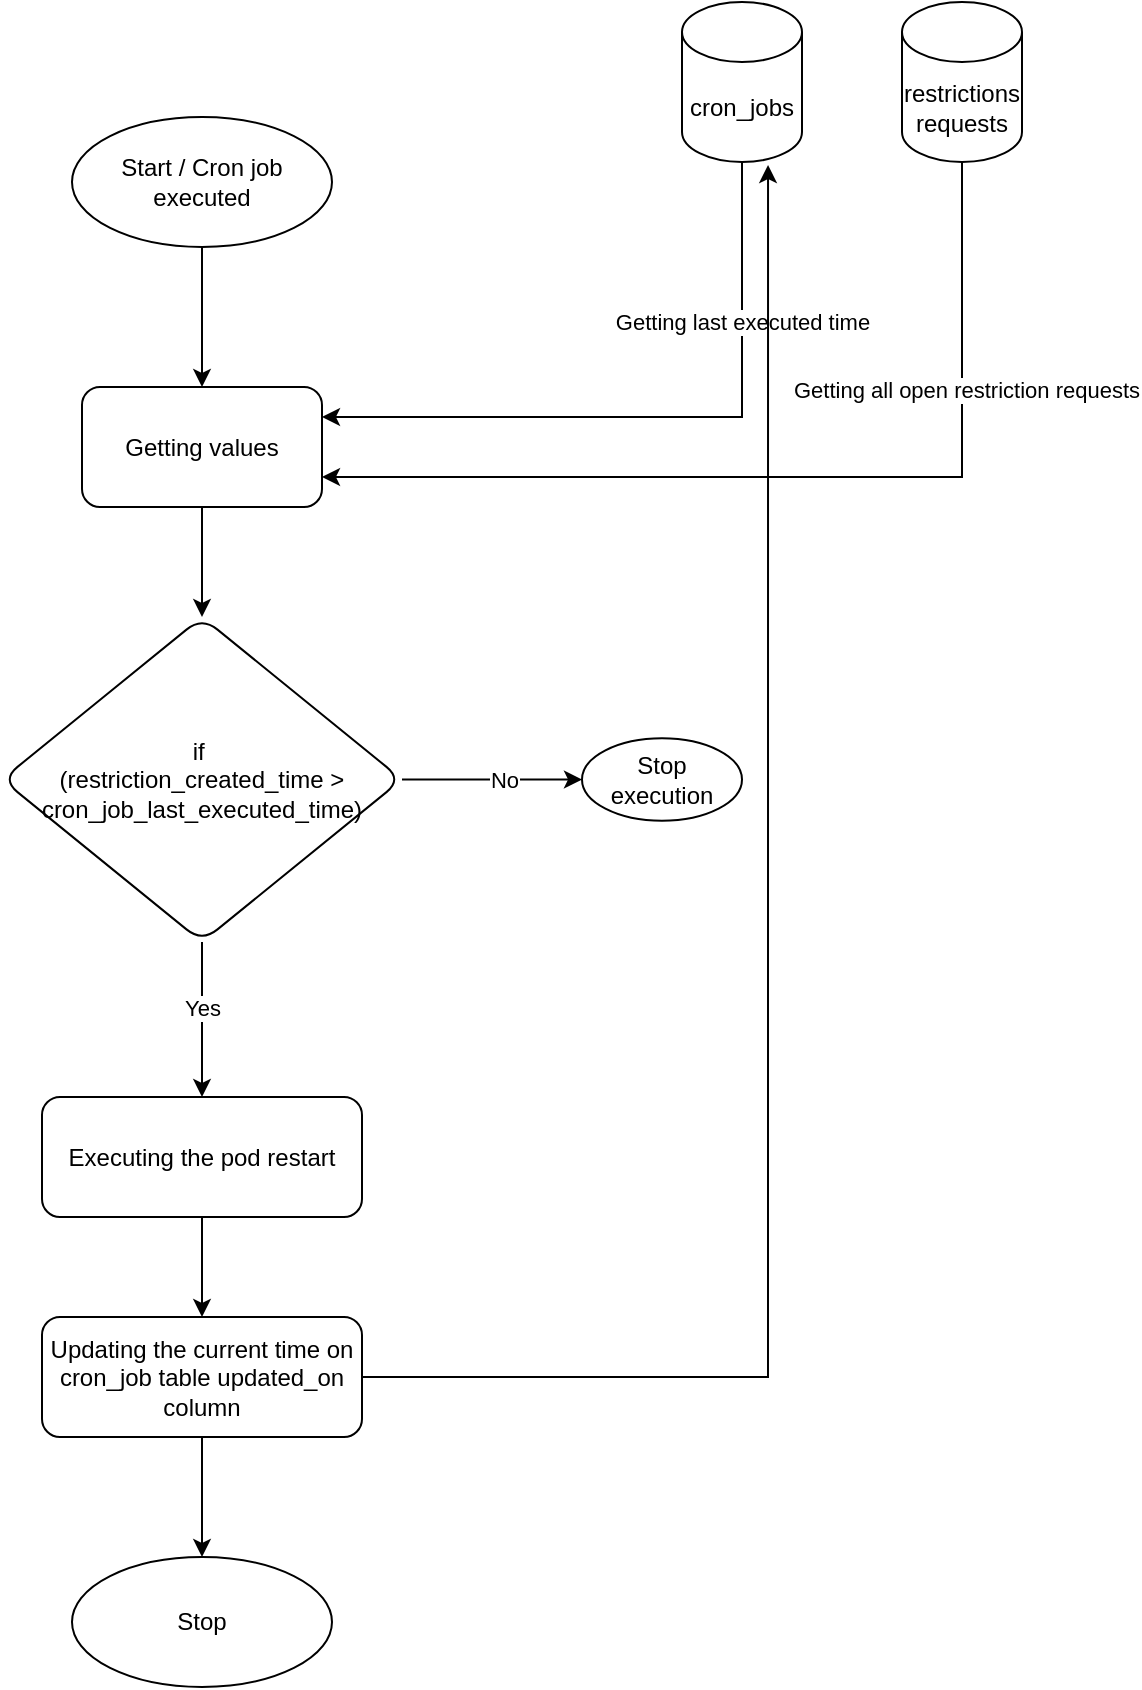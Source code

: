 <mxfile version="24.7.7">
  <diagram name="Page-1" id="vAOD8KEE5CEis8ILfhlD">
    <mxGraphModel dx="2346" dy="1234" grid="1" gridSize="10" guides="1" tooltips="1" connect="1" arrows="1" fold="1" page="1" pageScale="1" pageWidth="827" pageHeight="1169" math="0" shadow="0">
      <root>
        <mxCell id="0" />
        <mxCell id="1" parent="0" />
        <mxCell id="stXpBWwS-PEf_fCnOzC--5" value="" style="edgeStyle=orthogonalEdgeStyle;rounded=0;orthogonalLoop=1;jettySize=auto;html=1;" edge="1" parent="1" source="stXpBWwS-PEf_fCnOzC--1" target="stXpBWwS-PEf_fCnOzC--4">
          <mxGeometry relative="1" as="geometry" />
        </mxCell>
        <mxCell id="stXpBWwS-PEf_fCnOzC--1" value="Start / Cron job executed" style="ellipse;whiteSpace=wrap;html=1;" vertex="1" parent="1">
          <mxGeometry x="175" y="207.5" width="130" height="65" as="geometry" />
        </mxCell>
        <mxCell id="stXpBWwS-PEf_fCnOzC--14" value="" style="edgeStyle=orthogonalEdgeStyle;rounded=0;orthogonalLoop=1;jettySize=auto;html=1;" edge="1" parent="1" source="stXpBWwS-PEf_fCnOzC--4" target="stXpBWwS-PEf_fCnOzC--13">
          <mxGeometry relative="1" as="geometry" />
        </mxCell>
        <mxCell id="stXpBWwS-PEf_fCnOzC--4" value="Getting values" style="rounded=1;whiteSpace=wrap;html=1;" vertex="1" parent="1">
          <mxGeometry x="180" y="342.5" width="120" height="60" as="geometry" />
        </mxCell>
        <mxCell id="stXpBWwS-PEf_fCnOzC--7" style="edgeStyle=orthogonalEdgeStyle;rounded=0;orthogonalLoop=1;jettySize=auto;html=1;exitX=0.5;exitY=1;exitDx=0;exitDy=0;exitPerimeter=0;" edge="1" parent="1" source="stXpBWwS-PEf_fCnOzC--6">
          <mxGeometry relative="1" as="geometry">
            <mxPoint x="300" y="357.5" as="targetPoint" />
            <Array as="points">
              <mxPoint x="460" y="357.5" />
              <mxPoint x="300" y="357.5" />
            </Array>
          </mxGeometry>
        </mxCell>
        <mxCell id="stXpBWwS-PEf_fCnOzC--9" value="Getting last executed time" style="edgeLabel;html=1;align=center;verticalAlign=middle;resizable=0;points=[];" vertex="1" connectable="0" parent="stXpBWwS-PEf_fCnOzC--7">
          <mxGeometry x="-0.525" relative="1" as="geometry">
            <mxPoint as="offset" />
          </mxGeometry>
        </mxCell>
        <mxCell id="stXpBWwS-PEf_fCnOzC--6" value="cron_jobs" style="shape=cylinder3;whiteSpace=wrap;html=1;boundedLbl=1;backgroundOutline=1;size=15;" vertex="1" parent="1">
          <mxGeometry x="480" y="150" width="60" height="80" as="geometry" />
        </mxCell>
        <mxCell id="stXpBWwS-PEf_fCnOzC--11" style="edgeStyle=orthogonalEdgeStyle;rounded=0;orthogonalLoop=1;jettySize=auto;html=1;exitX=0.5;exitY=1;exitDx=0;exitDy=0;exitPerimeter=0;entryX=1;entryY=0.75;entryDx=0;entryDy=0;" edge="1" parent="1" source="stXpBWwS-PEf_fCnOzC--10" target="stXpBWwS-PEf_fCnOzC--4">
          <mxGeometry relative="1" as="geometry" />
        </mxCell>
        <mxCell id="stXpBWwS-PEf_fCnOzC--12" value="Getting all open restriction requests" style="edgeLabel;html=1;align=center;verticalAlign=middle;resizable=0;points=[];" vertex="1" connectable="0" parent="stXpBWwS-PEf_fCnOzC--11">
          <mxGeometry x="-0.524" y="2" relative="1" as="geometry">
            <mxPoint as="offset" />
          </mxGeometry>
        </mxCell>
        <mxCell id="stXpBWwS-PEf_fCnOzC--10" value="restrictions requests" style="shape=cylinder3;whiteSpace=wrap;html=1;boundedLbl=1;backgroundOutline=1;size=15;" vertex="1" parent="1">
          <mxGeometry x="590" y="150" width="60" height="80" as="geometry" />
        </mxCell>
        <mxCell id="stXpBWwS-PEf_fCnOzC--16" value="" style="edgeStyle=orthogonalEdgeStyle;rounded=0;orthogonalLoop=1;jettySize=auto;html=1;" edge="1" parent="1" source="stXpBWwS-PEf_fCnOzC--13" target="stXpBWwS-PEf_fCnOzC--15">
          <mxGeometry relative="1" as="geometry" />
        </mxCell>
        <mxCell id="stXpBWwS-PEf_fCnOzC--17" value="No" style="edgeLabel;html=1;align=center;verticalAlign=middle;resizable=0;points=[];" vertex="1" connectable="0" parent="stXpBWwS-PEf_fCnOzC--16">
          <mxGeometry x="-0.175" y="-2" relative="1" as="geometry">
            <mxPoint x="14" y="-2" as="offset" />
          </mxGeometry>
        </mxCell>
        <mxCell id="stXpBWwS-PEf_fCnOzC--19" value="" style="edgeStyle=orthogonalEdgeStyle;rounded=0;orthogonalLoop=1;jettySize=auto;html=1;" edge="1" parent="1" source="stXpBWwS-PEf_fCnOzC--13" target="stXpBWwS-PEf_fCnOzC--18">
          <mxGeometry relative="1" as="geometry" />
        </mxCell>
        <mxCell id="stXpBWwS-PEf_fCnOzC--34" value="Yes" style="edgeLabel;html=1;align=center;verticalAlign=middle;resizable=0;points=[];" vertex="1" connectable="0" parent="stXpBWwS-PEf_fCnOzC--19">
          <mxGeometry x="-0.161" relative="1" as="geometry">
            <mxPoint as="offset" />
          </mxGeometry>
        </mxCell>
        <mxCell id="stXpBWwS-PEf_fCnOzC--13" value="if&amp;nbsp;&lt;div&gt;(restriction_created_time &amp;gt; cron_job_last_executed_time)&lt;/div&gt;" style="rhombus;whiteSpace=wrap;html=1;rounded=1;" vertex="1" parent="1">
          <mxGeometry x="140" y="457.5" width="200" height="162.5" as="geometry" />
        </mxCell>
        <mxCell id="stXpBWwS-PEf_fCnOzC--15" value="Stop execution" style="ellipse;whiteSpace=wrap;html=1;rounded=1;" vertex="1" parent="1">
          <mxGeometry x="430" y="518.13" width="80" height="41.25" as="geometry" />
        </mxCell>
        <mxCell id="stXpBWwS-PEf_fCnOzC--23" value="" style="edgeStyle=orthogonalEdgeStyle;rounded=0;orthogonalLoop=1;jettySize=auto;html=1;" edge="1" parent="1" source="stXpBWwS-PEf_fCnOzC--18" target="stXpBWwS-PEf_fCnOzC--22">
          <mxGeometry relative="1" as="geometry" />
        </mxCell>
        <mxCell id="stXpBWwS-PEf_fCnOzC--18" value="Executing the pod restart" style="whiteSpace=wrap;html=1;rounded=1;" vertex="1" parent="1">
          <mxGeometry x="160" y="697.5" width="160" height="60" as="geometry" />
        </mxCell>
        <mxCell id="stXpBWwS-PEf_fCnOzC--25" style="edgeStyle=orthogonalEdgeStyle;rounded=0;orthogonalLoop=1;jettySize=auto;html=1;exitX=1;exitY=0.5;exitDx=0;exitDy=0;entryX=0.717;entryY=1.019;entryDx=0;entryDy=0;entryPerimeter=0;" edge="1" parent="1" source="stXpBWwS-PEf_fCnOzC--22" target="stXpBWwS-PEf_fCnOzC--6">
          <mxGeometry relative="1" as="geometry">
            <mxPoint x="590" y="467.5" as="targetPoint" />
          </mxGeometry>
        </mxCell>
        <mxCell id="stXpBWwS-PEf_fCnOzC--27" value="" style="edgeStyle=orthogonalEdgeStyle;rounded=0;orthogonalLoop=1;jettySize=auto;html=1;" edge="1" parent="1" source="stXpBWwS-PEf_fCnOzC--22">
          <mxGeometry relative="1" as="geometry">
            <mxPoint x="240" y="927.5" as="targetPoint" />
          </mxGeometry>
        </mxCell>
        <mxCell id="stXpBWwS-PEf_fCnOzC--22" value="Updating the current time on cron_job table updated_on column" style="whiteSpace=wrap;html=1;rounded=1;" vertex="1" parent="1">
          <mxGeometry x="160" y="807.5" width="160" height="60" as="geometry" />
        </mxCell>
        <mxCell id="stXpBWwS-PEf_fCnOzC--33" value="Stop" style="ellipse;whiteSpace=wrap;html=1;" vertex="1" parent="1">
          <mxGeometry x="175" y="927.5" width="130" height="65" as="geometry" />
        </mxCell>
      </root>
    </mxGraphModel>
  </diagram>
</mxfile>
